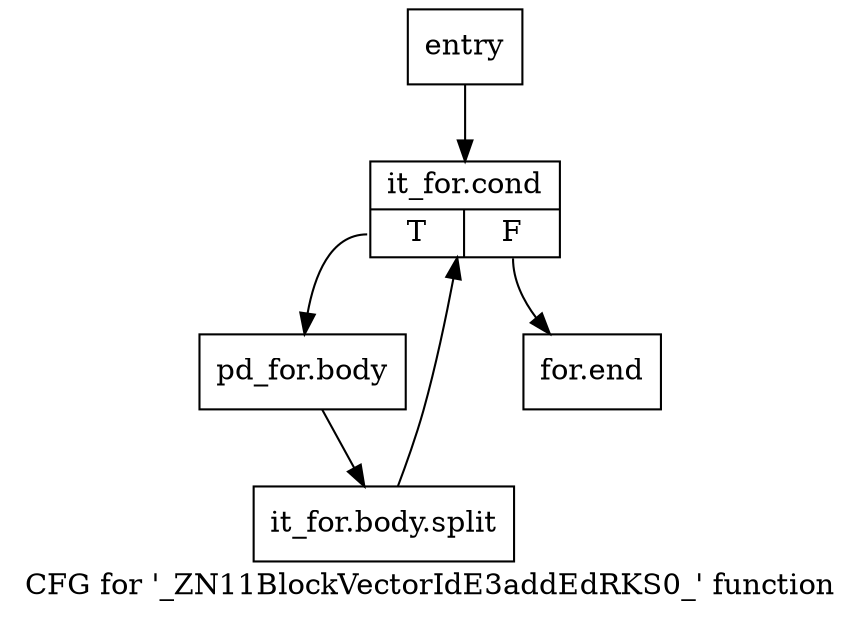 digraph "CFG for '_ZN11BlockVectorIdE3addEdRKS0_' function" {
	label="CFG for '_ZN11BlockVectorIdE3addEdRKS0_' function";

	Node0x2ebf9a0 [shape=record,label="{entry}"];
	Node0x2ebf9a0 -> Node0x2ebf9f0;
	Node0x2ebf9f0 [shape=record,label="{it_for.cond|{<s0>T|<s1>F}}"];
	Node0x2ebf9f0:s0 -> Node0x2ebfa40;
	Node0x2ebf9f0:s1 -> Node0x2ebfa90;
	Node0x2ebfa40 [shape=record,label="{pd_for.body}"];
	Node0x2ebfa40 -> Node0x7e779a0;
	Node0x7e779a0 [shape=record,label="{it_for.body.split}"];
	Node0x7e779a0 -> Node0x2ebf9f0;
	Node0x2ebfa90 [shape=record,label="{for.end}"];
}

